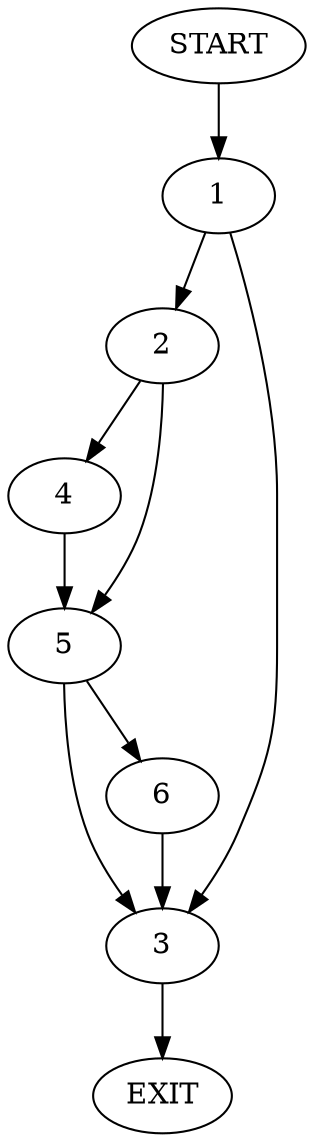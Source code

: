 digraph {
0 [label="START"]
7 [label="EXIT"]
0 -> 1
1 -> 2
1 -> 3
2 -> 4
2 -> 5
3 -> 7
4 -> 5
5 -> 6
5 -> 3
6 -> 3
}
